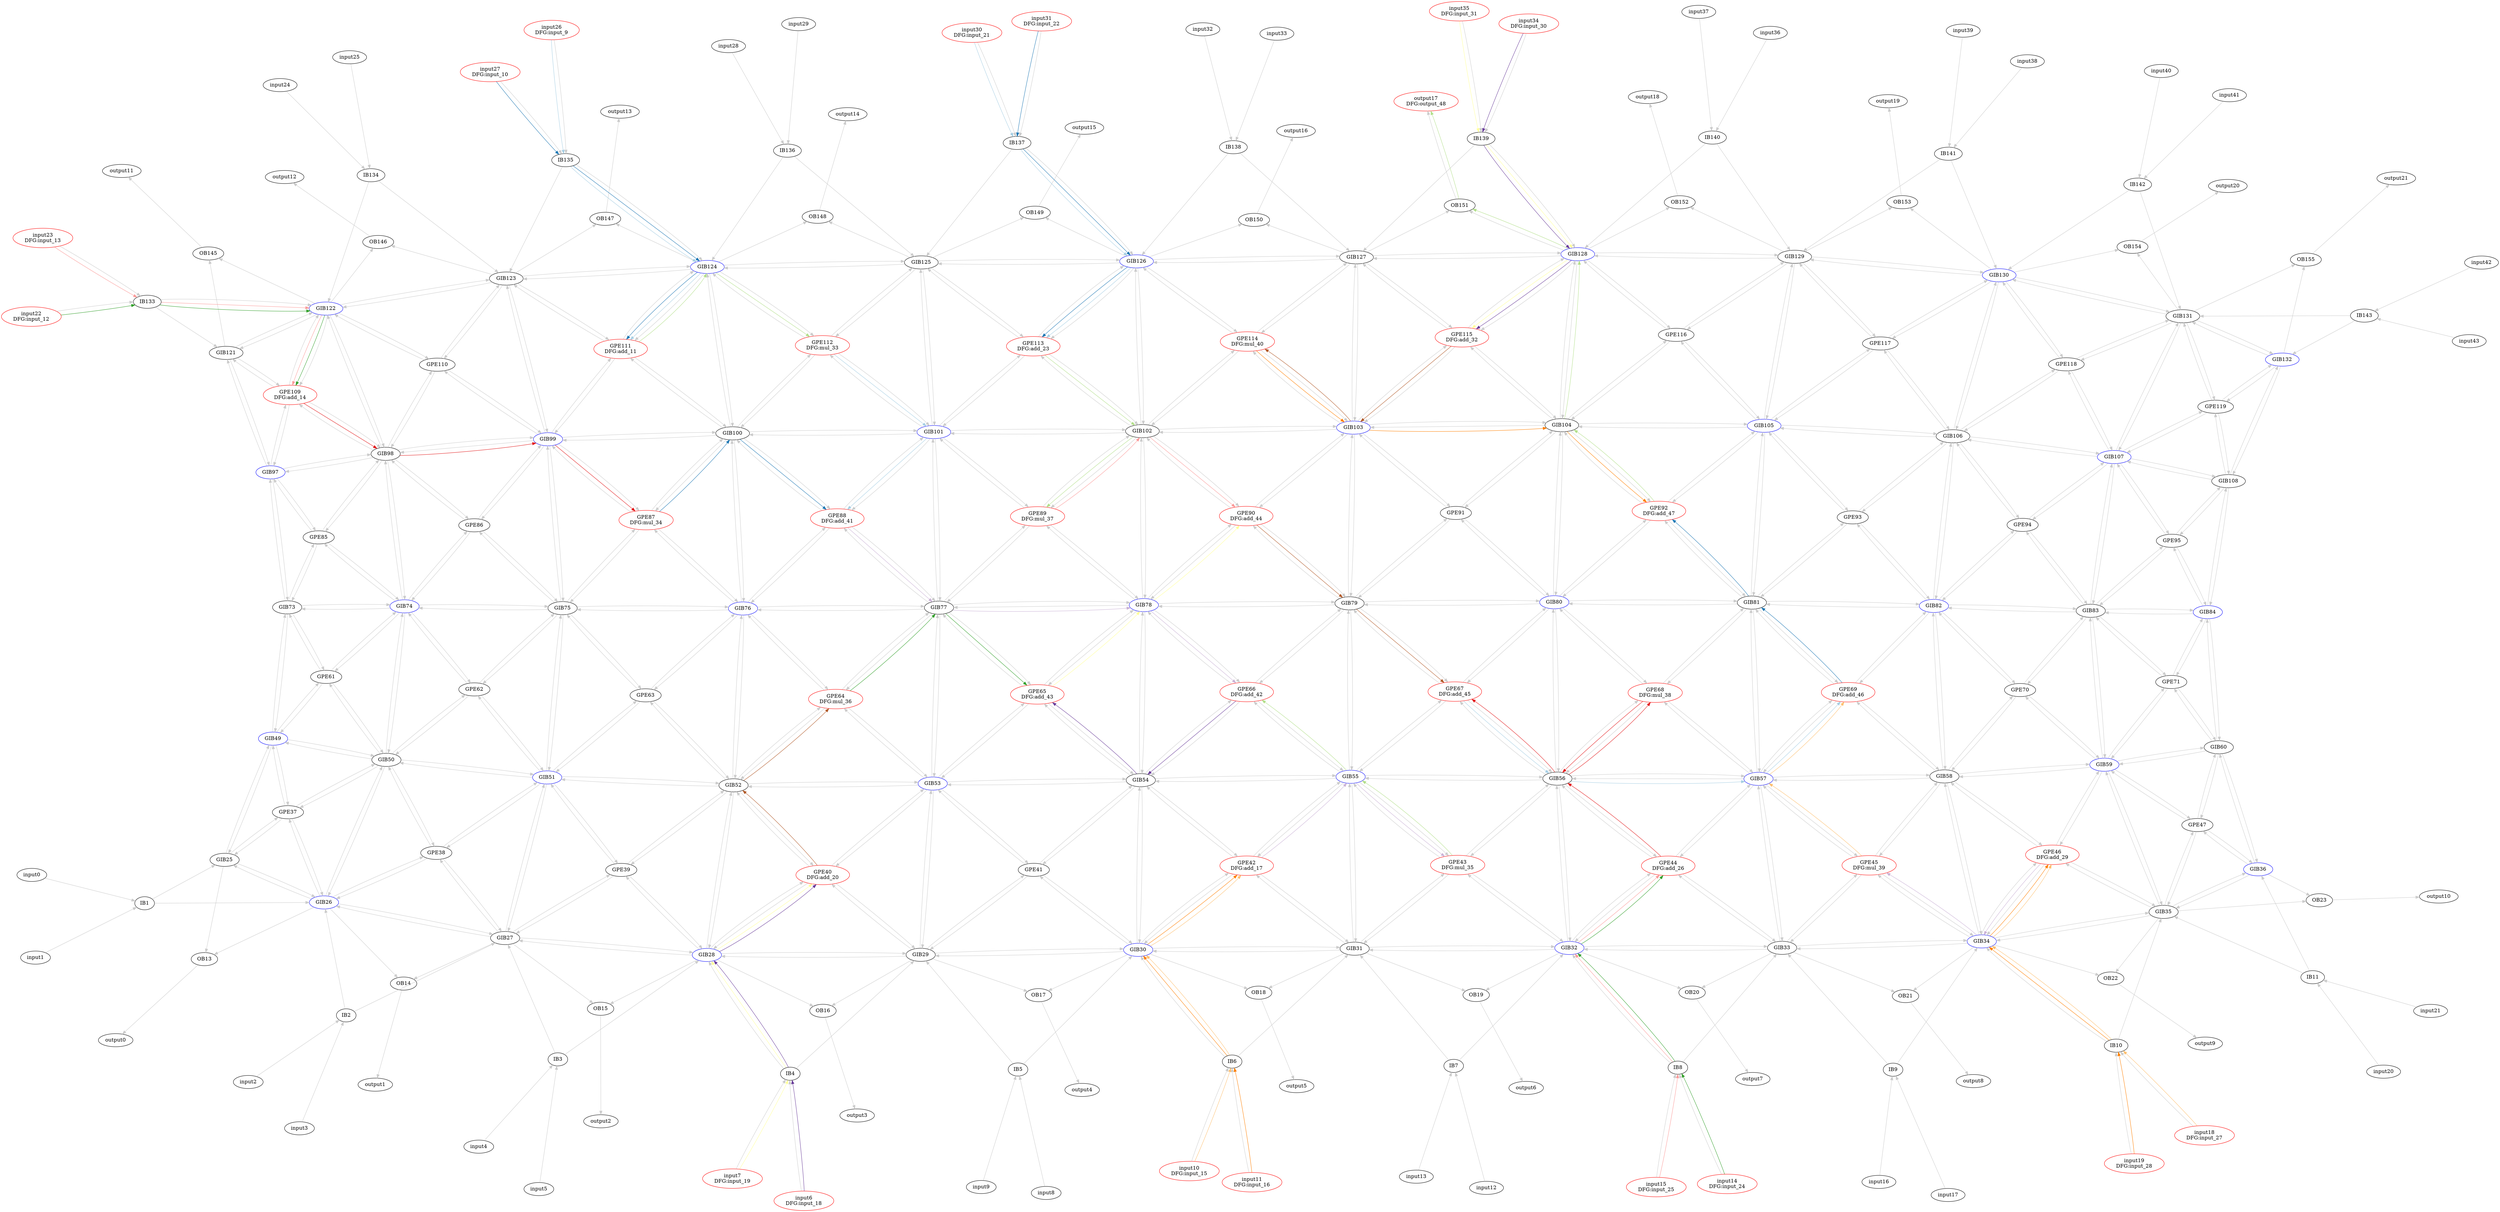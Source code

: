 Digraph G {
layout = sfdp;
overlap = scale;
input26[label = "input26\nDFG:input_9", color = red];
input27[label = "input27\nDFG:input_10", color = red];
input22[label = "input22\nDFG:input_12", color = red];
input23[label = "input23\nDFG:input_13", color = red];
input10[label = "input10\nDFG:input_15", color = red];
input11[label = "input11\nDFG:input_16", color = red];
input6[label = "input6\nDFG:input_18", color = red];
input7[label = "input7\nDFG:input_19", color = red];
input30[label = "input30\nDFG:input_21", color = red];
input31[label = "input31\nDFG:input_22", color = red];
input14[label = "input14\nDFG:input_24", color = red];
input15[label = "input15\nDFG:input_25", color = red];
input18[label = "input18\nDFG:input_27", color = red];
input19[label = "input19\nDFG:input_28", color = red];
input34[label = "input34\nDFG:input_30", color = red];
input35[label = "input35\nDFG:input_31", color = red];
input0;
input1;
input2;
input3;
input4;
input5;
input8;
input9;
input12;
input13;
input16;
input17;
input20;
input21;
input24;
input25;
input28;
input29;
input32;
input33;
input36;
input37;
input38;
input39;
input40;
input41;
input42;
input43;
output17[label = "output17\nDFG:output_48", color = red];
output0;
OB13->output0[color = gray80];
output1;
OB14->output1[color = gray80];
output2;
OB15->output2[color = gray80];
output3;
OB16->output3[color = gray80];
output4;
OB17->output4[color = gray80];
output5;
OB18->output5[color = gray80];
output6;
OB19->output6[color = gray80];
output7;
OB20->output7[color = gray80];
output8;
OB21->output8[color = gray80];
output9;
OB22->output9[color = gray80];
output10;
OB23->output10[color = gray80];
output11;
OB145->output11[color = gray80];
output12;
OB146->output12[color = gray80];
output13;
OB147->output13[color = gray80];
output14;
OB148->output14[color = gray80];
output15;
OB149->output15[color = gray80];
output16;
OB150->output16[color = gray80];
OB151->output17[color = gray80];
output18;
OB152->output18[color = gray80];
output19;
OB153->output19[color = gray80];
output20;
OB154->output20[color = gray80];
output21;
OB155->output21[color = gray80];
IB1[label = "IB1", color = black];
input0->IB1[color = gray80];
input1->IB1[color = gray80];
IB2[label = "IB2", color = black];
input2->IB2[color = gray80];
input3->IB2[color = gray80];
IB3[label = "IB3", color = black];
input4->IB3[color = gray80];
input5->IB3[color = gray80];
IB4[label = "IB4", color = black];
input6->IB4[color = gray80];
input7->IB4[color = gray80];
IB5[label = "IB5", color = black];
input8->IB5[color = gray80];
input9->IB5[color = gray80];
IB6[label = "IB6", color = black];
input10->IB6[color = gray80];
input11->IB6[color = gray80];
IB7[label = "IB7", color = black];
input12->IB7[color = gray80];
input13->IB7[color = gray80];
IB8[label = "IB8", color = black];
input14->IB8[color = gray80];
input15->IB8[color = gray80];
IB9[label = "IB9", color = black];
input16->IB9[color = gray80];
input17->IB9[color = gray80];
IB10[label = "IB10", color = black];
input18->IB10[color = gray80];
input19->IB10[color = gray80];
IB11[label = "IB11", color = black];
input20->IB11[color = gray80];
input21->IB11[color = gray80];
OB13[label = "OB13", color = black];
GIB25->OB13[color = gray80];
GIB26->OB13[color = gray80];
OB14[label = "OB14", color = black];
GIB26->OB14[color = gray80];
GIB27->OB14[color = gray80];
OB15[label = "OB15", color = black];
GIB27->OB15[color = gray80];
GIB28->OB15[color = gray80];
OB16[label = "OB16", color = black];
GIB28->OB16[color = gray80];
GIB29->OB16[color = gray80];
OB17[label = "OB17", color = black];
GIB29->OB17[color = gray80];
GIB30->OB17[color = gray80];
OB18[label = "OB18", color = black];
GIB30->OB18[color = gray80];
GIB31->OB18[color = gray80];
OB19[label = "OB19", color = black];
GIB31->OB19[color = gray80];
GIB32->OB19[color = gray80];
OB20[label = "OB20", color = black];
GIB32->OB20[color = gray80];
GIB33->OB20[color = gray80];
OB21[label = "OB21", color = black];
GIB33->OB21[color = gray80];
GIB34->OB21[color = gray80];
OB22[label = "OB22", color = black];
GIB34->OB22[color = gray80];
GIB35->OB22[color = gray80];
OB23[label = "OB23", color = black];
GIB35->OB23[color = gray80];
GIB36->OB23[color = gray80];
GIB25[label = "GIB25", color = black];
IB1->GIB25[color = gray80];
GIB26->GIB25[color = gray80];
GPE37->GIB25[color = gray80];
GIB49->GIB25[color = gray80];
GIB26[label = "GIB26", color = blue];
IB1->GIB26[color = gray80];
IB2->GIB26[color = gray80];
GIB25->GIB26[color = gray80];
GIB27->GIB26[color = gray80];
GPE37->GIB26[color = gray80];
GPE38->GIB26[color = gray80];
GIB50->GIB26[color = gray80];
GIB27[label = "GIB27", color = black];
IB2->GIB27[color = gray80];
IB3->GIB27[color = gray80];
GIB26->GIB27[color = gray80];
GIB28->GIB27[color = gray80];
GPE38->GIB27[color = gray80];
GPE39->GIB27[color = gray80];
GIB51->GIB27[color = gray80];
GIB28[label = "GIB28", color = blue];
IB3->GIB28[color = gray80];
IB4->GIB28[color = gray80];
GIB27->GIB28[color = gray80];
GIB29->GIB28[color = gray80];
GPE39->GIB28[color = gray80];
GPE40->GIB28[color = gray80];
GIB52->GIB28[color = gray80];
GIB29[label = "GIB29", color = black];
IB4->GIB29[color = gray80];
IB5->GIB29[color = gray80];
GIB28->GIB29[color = gray80];
GIB30->GIB29[color = gray80];
GPE40->GIB29[color = gray80];
GPE41->GIB29[color = gray80];
GIB53->GIB29[color = gray80];
GIB30[label = "GIB30", color = blue];
IB5->GIB30[color = gray80];
IB6->GIB30[color = gray80];
GIB29->GIB30[color = gray80];
GIB31->GIB30[color = gray80];
GPE41->GIB30[color = gray80];
GPE42->GIB30[color = gray80];
GIB54->GIB30[color = gray80];
GIB31[label = "GIB31", color = black];
IB6->GIB31[color = gray80];
IB7->GIB31[color = gray80];
GIB30->GIB31[color = gray80];
GIB32->GIB31[color = gray80];
GPE42->GIB31[color = gray80];
GPE43->GIB31[color = gray80];
GIB55->GIB31[color = gray80];
GIB32[label = "GIB32", color = blue];
IB7->GIB32[color = gray80];
IB8->GIB32[color = gray80];
GIB31->GIB32[color = gray80];
GIB33->GIB32[color = gray80];
GPE43->GIB32[color = gray80];
GPE44->GIB32[color = gray80];
GIB56->GIB32[color = gray80];
GIB33[label = "GIB33", color = black];
IB8->GIB33[color = gray80];
IB9->GIB33[color = gray80];
GIB32->GIB33[color = gray80];
GIB34->GIB33[color = gray80];
GPE44->GIB33[color = gray80];
GPE45->GIB33[color = gray80];
GIB57->GIB33[color = gray80];
GIB34[label = "GIB34", color = blue];
IB9->GIB34[color = gray80];
IB10->GIB34[color = gray80];
GIB33->GIB34[color = gray80];
GIB35->GIB34[color = gray80];
GPE45->GIB34[color = gray80];
GPE46->GIB34[color = gray80];
GIB58->GIB34[color = gray80];
GIB35[label = "GIB35", color = black];
IB10->GIB35[color = gray80];
IB11->GIB35[color = gray80];
GIB34->GIB35[color = gray80];
GIB36->GIB35[color = gray80];
GPE46->GIB35[color = gray80];
GPE47->GIB35[color = gray80];
GIB59->GIB35[color = gray80];
GIB36[label = "GIB36", color = blue];
IB11->GIB36[color = gray80];
GIB35->GIB36[color = gray80];
GPE47->GIB36[color = gray80];
GIB60->GIB36[color = gray80];
GPE37[label = "GPE37", color = black];
GIB25->GPE37[color = gray80];
GIB26->GPE37[color = gray80];
GIB49->GPE37[color = gray80];
GIB50->GPE37[color = gray80];
GPE38[label = "GPE38", color = black];
GIB26->GPE38[color = gray80];
GIB27->GPE38[color = gray80];
GIB50->GPE38[color = gray80];
GIB51->GPE38[color = gray80];
GPE39[label = "GPE39", color = black];
GIB27->GPE39[color = gray80];
GIB28->GPE39[color = gray80];
GIB51->GPE39[color = gray80];
GIB52->GPE39[color = gray80];
GPE40[label = "GPE40\nDFG:add_20", color = red];
GIB28->GPE40[color = gray80];
GIB29->GPE40[color = gray80];
GIB52->GPE40[color = gray80];
GIB53->GPE40[color = gray80];
GPE41[label = "GPE41", color = black];
GIB29->GPE41[color = gray80];
GIB30->GPE41[color = gray80];
GIB53->GPE41[color = gray80];
GIB54->GPE41[color = gray80];
GPE42[label = "GPE42\nDFG:add_17", color = red];
GIB30->GPE42[color = gray80];
GIB31->GPE42[color = gray80];
GIB54->GPE42[color = gray80];
GIB55->GPE42[color = gray80];
GPE43[label = "GPE43\nDFG:mul_35", color = red];
GIB31->GPE43[color = gray80];
GIB32->GPE43[color = gray80];
GIB55->GPE43[color = gray80];
GIB56->GPE43[color = gray80];
GPE44[label = "GPE44\nDFG:add_26", color = red];
GIB32->GPE44[color = gray80];
GIB33->GPE44[color = gray80];
GIB56->GPE44[color = gray80];
GIB57->GPE44[color = gray80];
GPE45[label = "GPE45\nDFG:mul_39", color = red];
GIB33->GPE45[color = gray80];
GIB34->GPE45[color = gray80];
GIB57->GPE45[color = gray80];
GIB58->GPE45[color = gray80];
GPE46[label = "GPE46\nDFG:add_29", color = red];
GIB34->GPE46[color = gray80];
GIB35->GPE46[color = gray80];
GIB58->GPE46[color = gray80];
GIB59->GPE46[color = gray80];
GPE47[label = "GPE47", color = black];
GIB35->GPE47[color = gray80];
GIB36->GPE47[color = gray80];
GIB59->GPE47[color = gray80];
GIB60->GPE47[color = gray80];
GIB49[label = "GIB49", color = blue];
GIB25->GIB49[color = gray80];
GPE37->GIB49[color = gray80];
GIB50->GIB49[color = gray80];
GPE61->GIB49[color = gray80];
GIB73->GIB49[color = gray80];
GIB50[label = "GIB50", color = black];
GIB26->GIB50[color = gray80];
GPE37->GIB50[color = gray80];
GPE38->GIB50[color = gray80];
GIB49->GIB50[color = gray80];
GIB51->GIB50[color = gray80];
GPE61->GIB50[color = gray80];
GPE62->GIB50[color = gray80];
GIB74->GIB50[color = gray80];
GIB51[label = "GIB51", color = blue];
GIB27->GIB51[color = gray80];
GPE38->GIB51[color = gray80];
GPE39->GIB51[color = gray80];
GIB50->GIB51[color = gray80];
GIB52->GIB51[color = gray80];
GPE62->GIB51[color = gray80];
GPE63->GIB51[color = gray80];
GIB75->GIB51[color = gray80];
GIB52[label = "GIB52", color = black];
GIB28->GIB52[color = gray80];
GPE39->GIB52[color = gray80];
GPE40->GIB52[color = gray80];
GIB51->GIB52[color = gray80];
GIB53->GIB52[color = gray80];
GPE63->GIB52[color = gray80];
GPE64->GIB52[color = gray80];
GIB76->GIB52[color = gray80];
GIB53[label = "GIB53", color = blue];
GIB29->GIB53[color = gray80];
GPE40->GIB53[color = gray80];
GPE41->GIB53[color = gray80];
GIB52->GIB53[color = gray80];
GIB54->GIB53[color = gray80];
GPE64->GIB53[color = gray80];
GPE65->GIB53[color = gray80];
GIB77->GIB53[color = gray80];
GIB54[label = "GIB54", color = black];
GIB30->GIB54[color = gray80];
GPE41->GIB54[color = gray80];
GPE42->GIB54[color = gray80];
GIB53->GIB54[color = gray80];
GIB55->GIB54[color = gray80];
GPE65->GIB54[color = gray80];
GPE66->GIB54[color = gray80];
GIB78->GIB54[color = gray80];
GIB55[label = "GIB55", color = blue];
GIB31->GIB55[color = gray80];
GPE42->GIB55[color = gray80];
GPE43->GIB55[color = gray80];
GIB54->GIB55[color = gray80];
GIB56->GIB55[color = gray80];
GPE66->GIB55[color = gray80];
GPE67->GIB55[color = gray80];
GIB79->GIB55[color = gray80];
GIB56[label = "GIB56", color = black];
GIB32->GIB56[color = gray80];
GPE43->GIB56[color = gray80];
GPE44->GIB56[color = gray80];
GIB55->GIB56[color = gray80];
GIB57->GIB56[color = gray80];
GPE67->GIB56[color = gray80];
GPE68->GIB56[color = gray80];
GIB80->GIB56[color = gray80];
GIB57[label = "GIB57", color = blue];
GIB33->GIB57[color = gray80];
GPE44->GIB57[color = gray80];
GPE45->GIB57[color = gray80];
GIB56->GIB57[color = gray80];
GIB58->GIB57[color = gray80];
GPE68->GIB57[color = gray80];
GPE69->GIB57[color = gray80];
GIB81->GIB57[color = gray80];
GIB58[label = "GIB58", color = black];
GIB34->GIB58[color = gray80];
GPE45->GIB58[color = gray80];
GPE46->GIB58[color = gray80];
GIB57->GIB58[color = gray80];
GIB59->GIB58[color = gray80];
GPE69->GIB58[color = gray80];
GPE70->GIB58[color = gray80];
GIB82->GIB58[color = gray80];
GIB59[label = "GIB59", color = blue];
GIB35->GIB59[color = gray80];
GPE46->GIB59[color = gray80];
GPE47->GIB59[color = gray80];
GIB58->GIB59[color = gray80];
GIB60->GIB59[color = gray80];
GPE70->GIB59[color = gray80];
GPE71->GIB59[color = gray80];
GIB83->GIB59[color = gray80];
GIB60[label = "GIB60", color = black];
GIB36->GIB60[color = gray80];
GPE47->GIB60[color = gray80];
GIB59->GIB60[color = gray80];
GPE71->GIB60[color = gray80];
GIB84->GIB60[color = gray80];
GPE61[label = "GPE61", color = black];
GIB49->GPE61[color = gray80];
GIB50->GPE61[color = gray80];
GIB73->GPE61[color = gray80];
GIB74->GPE61[color = gray80];
GPE62[label = "GPE62", color = black];
GIB50->GPE62[color = gray80];
GIB51->GPE62[color = gray80];
GIB74->GPE62[color = gray80];
GIB75->GPE62[color = gray80];
GPE63[label = "GPE63", color = black];
GIB51->GPE63[color = gray80];
GIB52->GPE63[color = gray80];
GIB75->GPE63[color = gray80];
GIB76->GPE63[color = gray80];
GPE64[label = "GPE64\nDFG:mul_36", color = red];
GIB52->GPE64[color = gray80];
GIB53->GPE64[color = gray80];
GIB76->GPE64[color = gray80];
GIB77->GPE64[color = gray80];
GPE65[label = "GPE65\nDFG:add_43", color = red];
GIB53->GPE65[color = gray80];
GIB54->GPE65[color = gray80];
GIB77->GPE65[color = gray80];
GIB78->GPE65[color = gray80];
GPE66[label = "GPE66\nDFG:add_42", color = red];
GIB54->GPE66[color = gray80];
GIB55->GPE66[color = gray80];
GIB78->GPE66[color = gray80];
GIB79->GPE66[color = gray80];
GPE67[label = "GPE67\nDFG:add_45", color = red];
GIB55->GPE67[color = gray80];
GIB56->GPE67[color = gray80];
GIB79->GPE67[color = gray80];
GIB80->GPE67[color = gray80];
GPE68[label = "GPE68\nDFG:mul_38", color = red];
GIB56->GPE68[color = gray80];
GIB57->GPE68[color = gray80];
GIB80->GPE68[color = gray80];
GIB81->GPE68[color = gray80];
GPE69[label = "GPE69\nDFG:add_46", color = red];
GIB57->GPE69[color = gray80];
GIB58->GPE69[color = gray80];
GIB81->GPE69[color = gray80];
GIB82->GPE69[color = gray80];
GPE70[label = "GPE70", color = black];
GIB58->GPE70[color = gray80];
GIB59->GPE70[color = gray80];
GIB82->GPE70[color = gray80];
GIB83->GPE70[color = gray80];
GPE71[label = "GPE71", color = black];
GIB59->GPE71[color = gray80];
GIB60->GPE71[color = gray80];
GIB83->GPE71[color = gray80];
GIB84->GPE71[color = gray80];
GIB73[label = "GIB73", color = black];
GIB49->GIB73[color = gray80];
GPE61->GIB73[color = gray80];
GIB74->GIB73[color = gray80];
GPE85->GIB73[color = gray80];
GIB97->GIB73[color = gray80];
GIB74[label = "GIB74", color = blue];
GIB50->GIB74[color = gray80];
GPE61->GIB74[color = gray80];
GPE62->GIB74[color = gray80];
GIB73->GIB74[color = gray80];
GIB75->GIB74[color = gray80];
GPE85->GIB74[color = gray80];
GPE86->GIB74[color = gray80];
GIB98->GIB74[color = gray80];
GIB75[label = "GIB75", color = black];
GIB51->GIB75[color = gray80];
GPE62->GIB75[color = gray80];
GPE63->GIB75[color = gray80];
GIB74->GIB75[color = gray80];
GIB76->GIB75[color = gray80];
GPE86->GIB75[color = gray80];
GPE87->GIB75[color = gray80];
GIB99->GIB75[color = gray80];
GIB76[label = "GIB76", color = blue];
GIB52->GIB76[color = gray80];
GPE63->GIB76[color = gray80];
GPE64->GIB76[color = gray80];
GIB75->GIB76[color = gray80];
GIB77->GIB76[color = gray80];
GPE87->GIB76[color = gray80];
GPE88->GIB76[color = gray80];
GIB100->GIB76[color = gray80];
GIB77[label = "GIB77", color = black];
GIB53->GIB77[color = gray80];
GPE64->GIB77[color = gray80];
GPE65->GIB77[color = gray80];
GIB76->GIB77[color = gray80];
GIB78->GIB77[color = gray80];
GPE88->GIB77[color = gray80];
GPE89->GIB77[color = gray80];
GIB101->GIB77[color = gray80];
GIB78[label = "GIB78", color = blue];
GIB54->GIB78[color = gray80];
GPE65->GIB78[color = gray80];
GPE66->GIB78[color = gray80];
GIB77->GIB78[color = gray80];
GIB79->GIB78[color = gray80];
GPE89->GIB78[color = gray80];
GPE90->GIB78[color = gray80];
GIB102->GIB78[color = gray80];
GIB79[label = "GIB79", color = black];
GIB55->GIB79[color = gray80];
GPE66->GIB79[color = gray80];
GPE67->GIB79[color = gray80];
GIB78->GIB79[color = gray80];
GIB80->GIB79[color = gray80];
GPE90->GIB79[color = gray80];
GPE91->GIB79[color = gray80];
GIB103->GIB79[color = gray80];
GIB80[label = "GIB80", color = blue];
GIB56->GIB80[color = gray80];
GPE67->GIB80[color = gray80];
GPE68->GIB80[color = gray80];
GIB79->GIB80[color = gray80];
GIB81->GIB80[color = gray80];
GPE91->GIB80[color = gray80];
GPE92->GIB80[color = gray80];
GIB104->GIB80[color = gray80];
GIB81[label = "GIB81", color = black];
GIB57->GIB81[color = gray80];
GPE68->GIB81[color = gray80];
GPE69->GIB81[color = gray80];
GIB80->GIB81[color = gray80];
GIB82->GIB81[color = gray80];
GPE92->GIB81[color = gray80];
GPE93->GIB81[color = gray80];
GIB105->GIB81[color = gray80];
GIB82[label = "GIB82", color = blue];
GIB58->GIB82[color = gray80];
GPE69->GIB82[color = gray80];
GPE70->GIB82[color = gray80];
GIB81->GIB82[color = gray80];
GIB83->GIB82[color = gray80];
GPE93->GIB82[color = gray80];
GPE94->GIB82[color = gray80];
GIB106->GIB82[color = gray80];
GIB83[label = "GIB83", color = black];
GIB59->GIB83[color = gray80];
GPE70->GIB83[color = gray80];
GPE71->GIB83[color = gray80];
GIB82->GIB83[color = gray80];
GIB84->GIB83[color = gray80];
GPE94->GIB83[color = gray80];
GPE95->GIB83[color = gray80];
GIB107->GIB83[color = gray80];
GIB84[label = "GIB84", color = blue];
GIB60->GIB84[color = gray80];
GPE71->GIB84[color = gray80];
GIB83->GIB84[color = gray80];
GPE95->GIB84[color = gray80];
GIB108->GIB84[color = gray80];
GPE85[label = "GPE85", color = black];
GIB73->GPE85[color = gray80];
GIB74->GPE85[color = gray80];
GIB97->GPE85[color = gray80];
GIB98->GPE85[color = gray80];
GPE86[label = "GPE86", color = black];
GIB74->GPE86[color = gray80];
GIB75->GPE86[color = gray80];
GIB98->GPE86[color = gray80];
GIB99->GPE86[color = gray80];
GPE87[label = "GPE87\nDFG:mul_34", color = red];
GIB75->GPE87[color = gray80];
GIB76->GPE87[color = gray80];
GIB99->GPE87[color = gray80];
GIB100->GPE87[color = gray80];
GPE88[label = "GPE88\nDFG:add_41", color = red];
GIB76->GPE88[color = gray80];
GIB77->GPE88[color = gray80];
GIB100->GPE88[color = gray80];
GIB101->GPE88[color = gray80];
GPE89[label = "GPE89\nDFG:mul_37", color = red];
GIB77->GPE89[color = gray80];
GIB78->GPE89[color = gray80];
GIB101->GPE89[color = gray80];
GIB102->GPE89[color = gray80];
GPE90[label = "GPE90\nDFG:add_44", color = red];
GIB78->GPE90[color = gray80];
GIB79->GPE90[color = gray80];
GIB102->GPE90[color = gray80];
GIB103->GPE90[color = gray80];
GPE91[label = "GPE91", color = black];
GIB79->GPE91[color = gray80];
GIB80->GPE91[color = gray80];
GIB103->GPE91[color = gray80];
GIB104->GPE91[color = gray80];
GPE92[label = "GPE92\nDFG:add_47", color = red];
GIB80->GPE92[color = gray80];
GIB81->GPE92[color = gray80];
GIB104->GPE92[color = gray80];
GIB105->GPE92[color = gray80];
GPE93[label = "GPE93", color = black];
GIB81->GPE93[color = gray80];
GIB82->GPE93[color = gray80];
GIB105->GPE93[color = gray80];
GIB106->GPE93[color = gray80];
GPE94[label = "GPE94", color = black];
GIB82->GPE94[color = gray80];
GIB83->GPE94[color = gray80];
GIB106->GPE94[color = gray80];
GIB107->GPE94[color = gray80];
GPE95[label = "GPE95", color = black];
GIB83->GPE95[color = gray80];
GIB84->GPE95[color = gray80];
GIB107->GPE95[color = gray80];
GIB108->GPE95[color = gray80];
GIB97[label = "GIB97", color = blue];
GIB73->GIB97[color = gray80];
GPE85->GIB97[color = gray80];
GIB98->GIB97[color = gray80];
GPE109->GIB97[color = gray80];
GIB121->GIB97[color = gray80];
GIB98[label = "GIB98", color = black];
GIB74->GIB98[color = gray80];
GPE85->GIB98[color = gray80];
GPE86->GIB98[color = gray80];
GIB97->GIB98[color = gray80];
GIB99->GIB98[color = gray80];
GPE109->GIB98[color = gray80];
GPE110->GIB98[color = gray80];
GIB122->GIB98[color = gray80];
GIB99[label = "GIB99", color = blue];
GIB75->GIB99[color = gray80];
GPE86->GIB99[color = gray80];
GPE87->GIB99[color = gray80];
GIB98->GIB99[color = gray80];
GIB100->GIB99[color = gray80];
GPE110->GIB99[color = gray80];
GPE111->GIB99[color = gray80];
GIB123->GIB99[color = gray80];
GIB100[label = "GIB100", color = black];
GIB76->GIB100[color = gray80];
GPE87->GIB100[color = gray80];
GPE88->GIB100[color = gray80];
GIB99->GIB100[color = gray80];
GIB101->GIB100[color = gray80];
GPE111->GIB100[color = gray80];
GPE112->GIB100[color = gray80];
GIB124->GIB100[color = gray80];
GIB101[label = "GIB101", color = blue];
GIB77->GIB101[color = gray80];
GPE88->GIB101[color = gray80];
GPE89->GIB101[color = gray80];
GIB100->GIB101[color = gray80];
GIB102->GIB101[color = gray80];
GPE112->GIB101[color = gray80];
GPE113->GIB101[color = gray80];
GIB125->GIB101[color = gray80];
GIB102[label = "GIB102", color = black];
GIB78->GIB102[color = gray80];
GPE89->GIB102[color = gray80];
GPE90->GIB102[color = gray80];
GIB101->GIB102[color = gray80];
GIB103->GIB102[color = gray80];
GPE113->GIB102[color = gray80];
GPE114->GIB102[color = gray80];
GIB126->GIB102[color = gray80];
GIB103[label = "GIB103", color = blue];
GIB79->GIB103[color = gray80];
GPE90->GIB103[color = gray80];
GPE91->GIB103[color = gray80];
GIB102->GIB103[color = gray80];
GIB104->GIB103[color = gray80];
GPE114->GIB103[color = gray80];
GPE115->GIB103[color = gray80];
GIB127->GIB103[color = gray80];
GIB104[label = "GIB104", color = black];
GIB80->GIB104[color = gray80];
GPE91->GIB104[color = gray80];
GPE92->GIB104[color = gray80];
GIB103->GIB104[color = gray80];
GIB105->GIB104[color = gray80];
GPE115->GIB104[color = gray80];
GPE116->GIB104[color = gray80];
GIB128->GIB104[color = gray80];
GIB105[label = "GIB105", color = blue];
GIB81->GIB105[color = gray80];
GPE92->GIB105[color = gray80];
GPE93->GIB105[color = gray80];
GIB104->GIB105[color = gray80];
GIB106->GIB105[color = gray80];
GPE116->GIB105[color = gray80];
GPE117->GIB105[color = gray80];
GIB129->GIB105[color = gray80];
GIB106[label = "GIB106", color = black];
GIB82->GIB106[color = gray80];
GPE93->GIB106[color = gray80];
GPE94->GIB106[color = gray80];
GIB105->GIB106[color = gray80];
GIB107->GIB106[color = gray80];
GPE117->GIB106[color = gray80];
GPE118->GIB106[color = gray80];
GIB130->GIB106[color = gray80];
GIB107[label = "GIB107", color = blue];
GIB83->GIB107[color = gray80];
GPE94->GIB107[color = gray80];
GPE95->GIB107[color = gray80];
GIB106->GIB107[color = gray80];
GIB108->GIB107[color = gray80];
GPE118->GIB107[color = gray80];
GPE119->GIB107[color = gray80];
GIB131->GIB107[color = gray80];
GIB108[label = "GIB108", color = black];
GIB84->GIB108[color = gray80];
GPE95->GIB108[color = gray80];
GIB107->GIB108[color = gray80];
GPE119->GIB108[color = gray80];
GIB132->GIB108[color = gray80];
GPE109[label = "GPE109\nDFG:add_14", color = red];
GIB97->GPE109[color = gray80];
GIB98->GPE109[color = gray80];
GIB121->GPE109[color = gray80];
GIB122->GPE109[color = gray80];
GPE110[label = "GPE110", color = black];
GIB98->GPE110[color = gray80];
GIB99->GPE110[color = gray80];
GIB122->GPE110[color = gray80];
GIB123->GPE110[color = gray80];
GPE111[label = "GPE111\nDFG:add_11", color = red];
GIB99->GPE111[color = gray80];
GIB100->GPE111[color = gray80];
GIB123->GPE111[color = gray80];
GIB124->GPE111[color = gray80];
GPE112[label = "GPE112\nDFG:mul_33", color = red];
GIB100->GPE112[color = gray80];
GIB101->GPE112[color = gray80];
GIB124->GPE112[color = gray80];
GIB125->GPE112[color = gray80];
GPE113[label = "GPE113\nDFG:add_23", color = red];
GIB101->GPE113[color = gray80];
GIB102->GPE113[color = gray80];
GIB125->GPE113[color = gray80];
GIB126->GPE113[color = gray80];
GPE114[label = "GPE114\nDFG:mul_40", color = red];
GIB102->GPE114[color = gray80];
GIB103->GPE114[color = gray80];
GIB126->GPE114[color = gray80];
GIB127->GPE114[color = gray80];
GPE115[label = "GPE115\nDFG:add_32", color = red];
GIB103->GPE115[color = gray80];
GIB104->GPE115[color = gray80];
GIB127->GPE115[color = gray80];
GIB128->GPE115[color = gray80];
GPE116[label = "GPE116", color = black];
GIB104->GPE116[color = gray80];
GIB105->GPE116[color = gray80];
GIB128->GPE116[color = gray80];
GIB129->GPE116[color = gray80];
GPE117[label = "GPE117", color = black];
GIB105->GPE117[color = gray80];
GIB106->GPE117[color = gray80];
GIB129->GPE117[color = gray80];
GIB130->GPE117[color = gray80];
GPE118[label = "GPE118", color = black];
GIB106->GPE118[color = gray80];
GIB107->GPE118[color = gray80];
GIB130->GPE118[color = gray80];
GIB131->GPE118[color = gray80];
GPE119[label = "GPE119", color = black];
GIB107->GPE119[color = gray80];
GIB108->GPE119[color = gray80];
GIB131->GPE119[color = gray80];
GIB132->GPE119[color = gray80];
GIB121[label = "GIB121", color = black];
GIB97->GIB121[color = gray80];
GPE109->GIB121[color = gray80];
GIB122->GIB121[color = gray80];
IB133->GIB121[color = gray80];
GIB122[label = "GIB122", color = blue];
GIB98->GIB122[color = gray80];
GPE109->GIB122[color = gray80];
GPE110->GIB122[color = gray80];
GIB121->GIB122[color = gray80];
GIB123->GIB122[color = gray80];
IB133->GIB122[color = gray80];
IB134->GIB122[color = gray80];
GIB123[label = "GIB123", color = black];
GIB99->GIB123[color = gray80];
GPE110->GIB123[color = gray80];
GPE111->GIB123[color = gray80];
GIB122->GIB123[color = gray80];
GIB124->GIB123[color = gray80];
IB134->GIB123[color = gray80];
IB135->GIB123[color = gray80];
GIB124[label = "GIB124", color = blue];
GIB100->GIB124[color = gray80];
GPE111->GIB124[color = gray80];
GPE112->GIB124[color = gray80];
GIB123->GIB124[color = gray80];
GIB125->GIB124[color = gray80];
IB135->GIB124[color = gray80];
IB136->GIB124[color = gray80];
GIB125[label = "GIB125", color = black];
GIB101->GIB125[color = gray80];
GPE112->GIB125[color = gray80];
GPE113->GIB125[color = gray80];
GIB124->GIB125[color = gray80];
GIB126->GIB125[color = gray80];
IB136->GIB125[color = gray80];
IB137->GIB125[color = gray80];
GIB126[label = "GIB126", color = blue];
GIB102->GIB126[color = gray80];
GPE113->GIB126[color = gray80];
GPE114->GIB126[color = gray80];
GIB125->GIB126[color = gray80];
GIB127->GIB126[color = gray80];
IB137->GIB126[color = gray80];
IB138->GIB126[color = gray80];
GIB127[label = "GIB127", color = black];
GIB103->GIB127[color = gray80];
GPE114->GIB127[color = gray80];
GPE115->GIB127[color = gray80];
GIB126->GIB127[color = gray80];
GIB128->GIB127[color = gray80];
IB138->GIB127[color = gray80];
IB139->GIB127[color = gray80];
GIB128[label = "GIB128", color = blue];
GIB104->GIB128[color = gray80];
GPE115->GIB128[color = gray80];
GPE116->GIB128[color = gray80];
GIB127->GIB128[color = gray80];
GIB129->GIB128[color = gray80];
IB139->GIB128[color = gray80];
IB140->GIB128[color = gray80];
GIB129[label = "GIB129", color = black];
GIB105->GIB129[color = gray80];
GPE116->GIB129[color = gray80];
GPE117->GIB129[color = gray80];
GIB128->GIB129[color = gray80];
GIB130->GIB129[color = gray80];
IB140->GIB129[color = gray80];
IB141->GIB129[color = gray80];
GIB130[label = "GIB130", color = blue];
GIB106->GIB130[color = gray80];
GPE117->GIB130[color = gray80];
GPE118->GIB130[color = gray80];
GIB129->GIB130[color = gray80];
GIB131->GIB130[color = gray80];
IB141->GIB130[color = gray80];
IB142->GIB130[color = gray80];
GIB131[label = "GIB131", color = black];
GIB107->GIB131[color = gray80];
GPE118->GIB131[color = gray80];
GPE119->GIB131[color = gray80];
GIB130->GIB131[color = gray80];
GIB132->GIB131[color = gray80];
IB142->GIB131[color = gray80];
IB143->GIB131[color = gray80];
GIB132[label = "GIB132", color = blue];
GIB108->GIB132[color = gray80];
GPE119->GIB132[color = gray80];
GIB131->GIB132[color = gray80];
IB143->GIB132[color = gray80];
IB133[label = "IB133", color = black];
input22->IB133[color = gray80];
input23->IB133[color = gray80];
IB134[label = "IB134", color = black];
input24->IB134[color = gray80];
input25->IB134[color = gray80];
IB135[label = "IB135", color = black];
input26->IB135[color = gray80];
input27->IB135[color = gray80];
IB136[label = "IB136", color = black];
input28->IB136[color = gray80];
input29->IB136[color = gray80];
IB137[label = "IB137", color = black];
input30->IB137[color = gray80];
input31->IB137[color = gray80];
IB138[label = "IB138", color = black];
input32->IB138[color = gray80];
input33->IB138[color = gray80];
IB139[label = "IB139", color = black];
input34->IB139[color = gray80];
input35->IB139[color = gray80];
IB140[label = "IB140", color = black];
input36->IB140[color = gray80];
input37->IB140[color = gray80];
IB141[label = "IB141", color = black];
input38->IB141[color = gray80];
input39->IB141[color = gray80];
IB142[label = "IB142", color = black];
input40->IB142[color = gray80];
input41->IB142[color = gray80];
IB143[label = "IB143", color = black];
input42->IB143[color = gray80];
input43->IB143[color = gray80];
OB145[label = "OB145", color = black];
GIB121->OB145[color = gray80];
GIB122->OB145[color = gray80];
OB146[label = "OB146", color = black];
GIB122->OB146[color = gray80];
GIB123->OB146[color = gray80];
OB147[label = "OB147", color = black];
GIB123->OB147[color = gray80];
GIB124->OB147[color = gray80];
OB148[label = "OB148", color = black];
GIB124->OB148[color = gray80];
GIB125->OB148[color = gray80];
OB149[label = "OB149", color = black];
GIB125->OB149[color = gray80];
GIB126->OB149[color = gray80];
OB150[label = "OB150", color = black];
GIB126->OB150[color = gray80];
GIB127->OB150[color = gray80];
OB151[label = "OB151", color = black];
GIB127->OB151[color = gray80];
GIB128->OB151[color = gray80];
OB152[label = "OB152", color = black];
GIB128->OB152[color = gray80];
GIB129->OB152[color = gray80];
OB153[label = "OB153", color = black];
GIB129->OB153[color = gray80];
GIB130->OB153[color = gray80];
OB154[label = "OB154", color = black];
GIB130->OB154[color = gray80];
GIB131->OB154[color = gray80];
OB155[label = "OB155", color = black];
GIB131->OB155[color = gray80];
GIB132->OB155[color = gray80];
edge [colorscheme=paired12];
input26->IB135->GIB124->GPE111[weight = 4, color = 1];
input27->IB135->GIB124->GPE111[weight = 4, color = 2];
GPE111->GIB124->GPE112[weight = 4, color = 3];
input22->IB133->GIB122->GPE109[weight = 4, color = 4];
input23->IB133->GIB122->GPE109[weight = 4, color = 5];
GPE109->GIB98->GIB99->GPE87[weight = 4, color = 6];
input10->IB6->GIB30->GPE42[weight = 4, color = 7];
input11->IB6->GIB30->GPE42[weight = 4, color = 8];
GPE42->GIB55->GPE43[weight = 4, color = 9];
input6->IB4->GIB28->GPE40[weight = 4, color = 10];
input7->IB4->GIB28->GPE40[weight = 4, color = 11];
GPE40->GIB52->GPE64[weight = 4, color = 12];
input30->IB137->GIB126->GPE113[weight = 4, color = 1];
input31->IB137->GIB126->GPE113[weight = 4, color = 2];
GPE113->GIB102->GPE89[weight = 4, color = 3];
input14->IB8->GIB32->GPE44[weight = 4, color = 4];
input15->IB8->GIB32->GPE44[weight = 4, color = 5];
GPE44->GIB56->GPE68[weight = 4, color = 6];
input18->IB10->GIB34->GPE46[weight = 4, color = 7];
input19->IB10->GIB34->GPE46[weight = 4, color = 8];
GPE46->GIB34->GPE45[weight = 4, color = 9];
input34->IB139->GIB128->GPE115[weight = 4, color = 10];
input35->IB139->GIB128->GPE115[weight = 4, color = 11];
GPE115->GIB103->GPE114[weight = 4, color = 12];
GPE112->GIB101->GPE88[weight = 4, color = 1];
GPE87->GIB100->GPE88[weight = 4, color = 2];
GPE43->GIB55->GPE66[weight = 4, color = 3];
GPE64->GIB77->GPE65[weight = 4, color = 4];
GPE89->GIB102->GPE90[weight = 4, color = 5];
GPE68->GIB56->GPE67[weight = 4, color = 6];
GPE45->GIB57->GPE69[weight = 4, color = 7];
GPE114->GIB103->GIB104->GPE92[weight = 4, color = 8];
GPE88->GIB77->GIB78->GPE66[weight = 4, color = 9];
GPE66->GIB54->GPE65[weight = 4, color = 10];
GPE65->GIB78->GPE90[weight = 4, color = 11];
GPE90->GIB79->GPE67[weight = 4, color = 12];
GPE67->GIB56->GIB57->GPE69[weight = 4, color = 1];
GPE69->GIB81->GPE92[weight = 4, color = 2];
GPE92->GIB104->GIB128->OB151->output17[weight = 4, color = 3];
}
